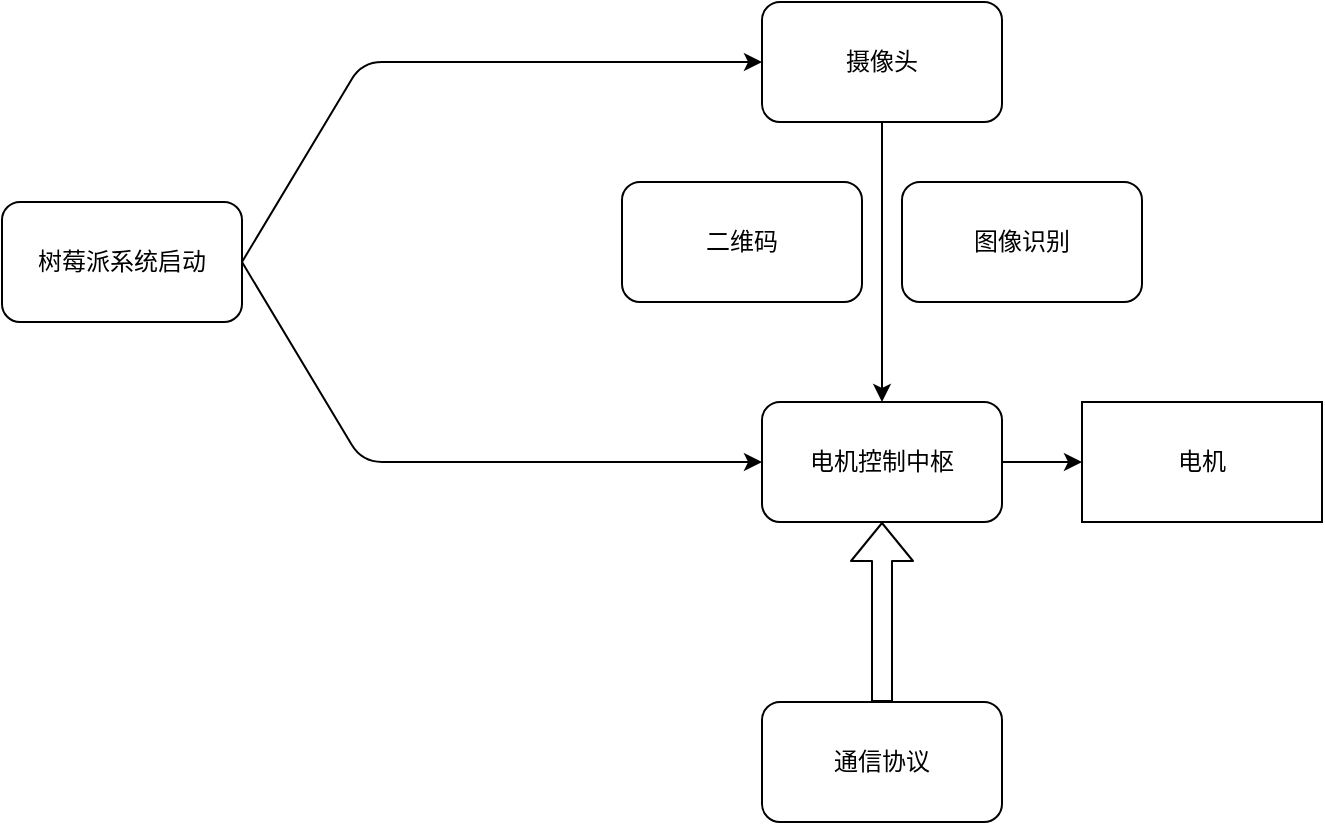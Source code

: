 <mxfile version="12.5.1" type="device"><diagram id="C5RBs43oDa-KdzZeNtuy" name="Page-1"><mxGraphModel dx="1278" dy="551" grid="1" gridSize="10" guides="1" tooltips="1" connect="1" arrows="1" fold="1" page="1" pageScale="1" pageWidth="827" pageHeight="1169" math="0" shadow="0"><root><mxCell id="WIyWlLk6GJQsqaUBKTNV-0"/><mxCell id="WIyWlLk6GJQsqaUBKTNV-1" parent="WIyWlLk6GJQsqaUBKTNV-0"/><mxCell id="WIyWlLk6GJQsqaUBKTNV-3" value="树莓派系统启动" style="rounded=1;whiteSpace=wrap;html=1;fontSize=12;glass=0;strokeWidth=1;shadow=0;" parent="WIyWlLk6GJQsqaUBKTNV-1" vertex="1"><mxGeometry x="130" y="230" width="120" height="60" as="geometry"/></mxCell><mxCell id="TfHZKIEJxHhRQPh52Ili-4" value="" style="endArrow=classic;html=1;exitX=1;exitY=0.5;exitDx=0;exitDy=0;entryX=0;entryY=0.5;entryDx=0;entryDy=0;" edge="1" parent="WIyWlLk6GJQsqaUBKTNV-1" source="WIyWlLk6GJQsqaUBKTNV-3" target="TfHZKIEJxHhRQPh52Ili-5"><mxGeometry width="50" height="50" relative="1" as="geometry"><mxPoint x="220" y="80" as="sourcePoint"/><mxPoint x="270" y="30" as="targetPoint"/><Array as="points"><mxPoint x="310" y="160"/></Array></mxGeometry></mxCell><mxCell id="TfHZKIEJxHhRQPh52Ili-5" value="摄像头" style="rounded=1;whiteSpace=wrap;html=1;" vertex="1" parent="WIyWlLk6GJQsqaUBKTNV-1"><mxGeometry x="510" y="130" width="120" height="60" as="geometry"/></mxCell><mxCell id="TfHZKIEJxHhRQPh52Ili-7" value="" style="endArrow=classic;html=1;entryX=0;entryY=0.5;entryDx=0;entryDy=0;exitX=1;exitY=0.5;exitDx=0;exitDy=0;" edge="1" parent="WIyWlLk6GJQsqaUBKTNV-1" source="WIyWlLk6GJQsqaUBKTNV-3" target="TfHZKIEJxHhRQPh52Ili-8"><mxGeometry width="50" height="50" relative="1" as="geometry"><mxPoint x="310" y="290" as="sourcePoint"/><mxPoint x="300" y="310" as="targetPoint"/><Array as="points"><mxPoint x="310" y="360"/></Array></mxGeometry></mxCell><mxCell id="TfHZKIEJxHhRQPh52Ili-8" value="电机控制中枢" style="rounded=1;whiteSpace=wrap;html=1;" vertex="1" parent="WIyWlLk6GJQsqaUBKTNV-1"><mxGeometry x="510" y="330" width="120" height="60" as="geometry"/></mxCell><mxCell id="TfHZKIEJxHhRQPh52Ili-9" value="" style="endArrow=classic;html=1;exitX=0.5;exitY=1;exitDx=0;exitDy=0;entryX=0.5;entryY=0;entryDx=0;entryDy=0;" edge="1" parent="WIyWlLk6GJQsqaUBKTNV-1" source="TfHZKIEJxHhRQPh52Ili-5" target="TfHZKIEJxHhRQPh52Ili-8"><mxGeometry width="50" height="50" relative="1" as="geometry"><mxPoint x="190" y="460" as="sourcePoint"/><mxPoint x="240" y="410" as="targetPoint"/></mxGeometry></mxCell><mxCell id="TfHZKIEJxHhRQPh52Ili-10" value="" style="shape=flexArrow;endArrow=classic;html=1;entryX=0.5;entryY=1;entryDx=0;entryDy=0;exitX=0.5;exitY=0;exitDx=0;exitDy=0;" edge="1" parent="WIyWlLk6GJQsqaUBKTNV-1" source="TfHZKIEJxHhRQPh52Ili-11" target="TfHZKIEJxHhRQPh52Ili-8"><mxGeometry width="50" height="50" relative="1" as="geometry"><mxPoint x="660" y="430" as="sourcePoint"/><mxPoint x="570" y="480" as="targetPoint"/></mxGeometry></mxCell><mxCell id="TfHZKIEJxHhRQPh52Ili-11" value="通信协议" style="rounded=1;whiteSpace=wrap;html=1;" vertex="1" parent="WIyWlLk6GJQsqaUBKTNV-1"><mxGeometry x="510" y="480" width="120" height="60" as="geometry"/></mxCell><mxCell id="TfHZKIEJxHhRQPh52Ili-12" value="" style="endArrow=classic;html=1;exitX=1;exitY=0.5;exitDx=0;exitDy=0;" edge="1" parent="WIyWlLk6GJQsqaUBKTNV-1" source="TfHZKIEJxHhRQPh52Ili-8" target="TfHZKIEJxHhRQPh52Ili-13"><mxGeometry width="50" height="50" relative="1" as="geometry"><mxPoint x="130" y="610" as="sourcePoint"/><mxPoint x="690" y="360" as="targetPoint"/></mxGeometry></mxCell><mxCell id="TfHZKIEJxHhRQPh52Ili-13" value="电机" style="rounded=0;whiteSpace=wrap;html=1;" vertex="1" parent="WIyWlLk6GJQsqaUBKTNV-1"><mxGeometry x="670" y="330" width="120" height="60" as="geometry"/></mxCell><mxCell id="TfHZKIEJxHhRQPh52Ili-17" value="二维码" style="rounded=1;whiteSpace=wrap;html=1;" vertex="1" parent="WIyWlLk6GJQsqaUBKTNV-1"><mxGeometry x="440" y="220" width="120" height="60" as="geometry"/></mxCell><mxCell id="TfHZKIEJxHhRQPh52Ili-19" value="图像识别" style="rounded=1;whiteSpace=wrap;html=1;" vertex="1" parent="WIyWlLk6GJQsqaUBKTNV-1"><mxGeometry x="580" y="220" width="120" height="60" as="geometry"/></mxCell></root></mxGraphModel></diagram></mxfile>